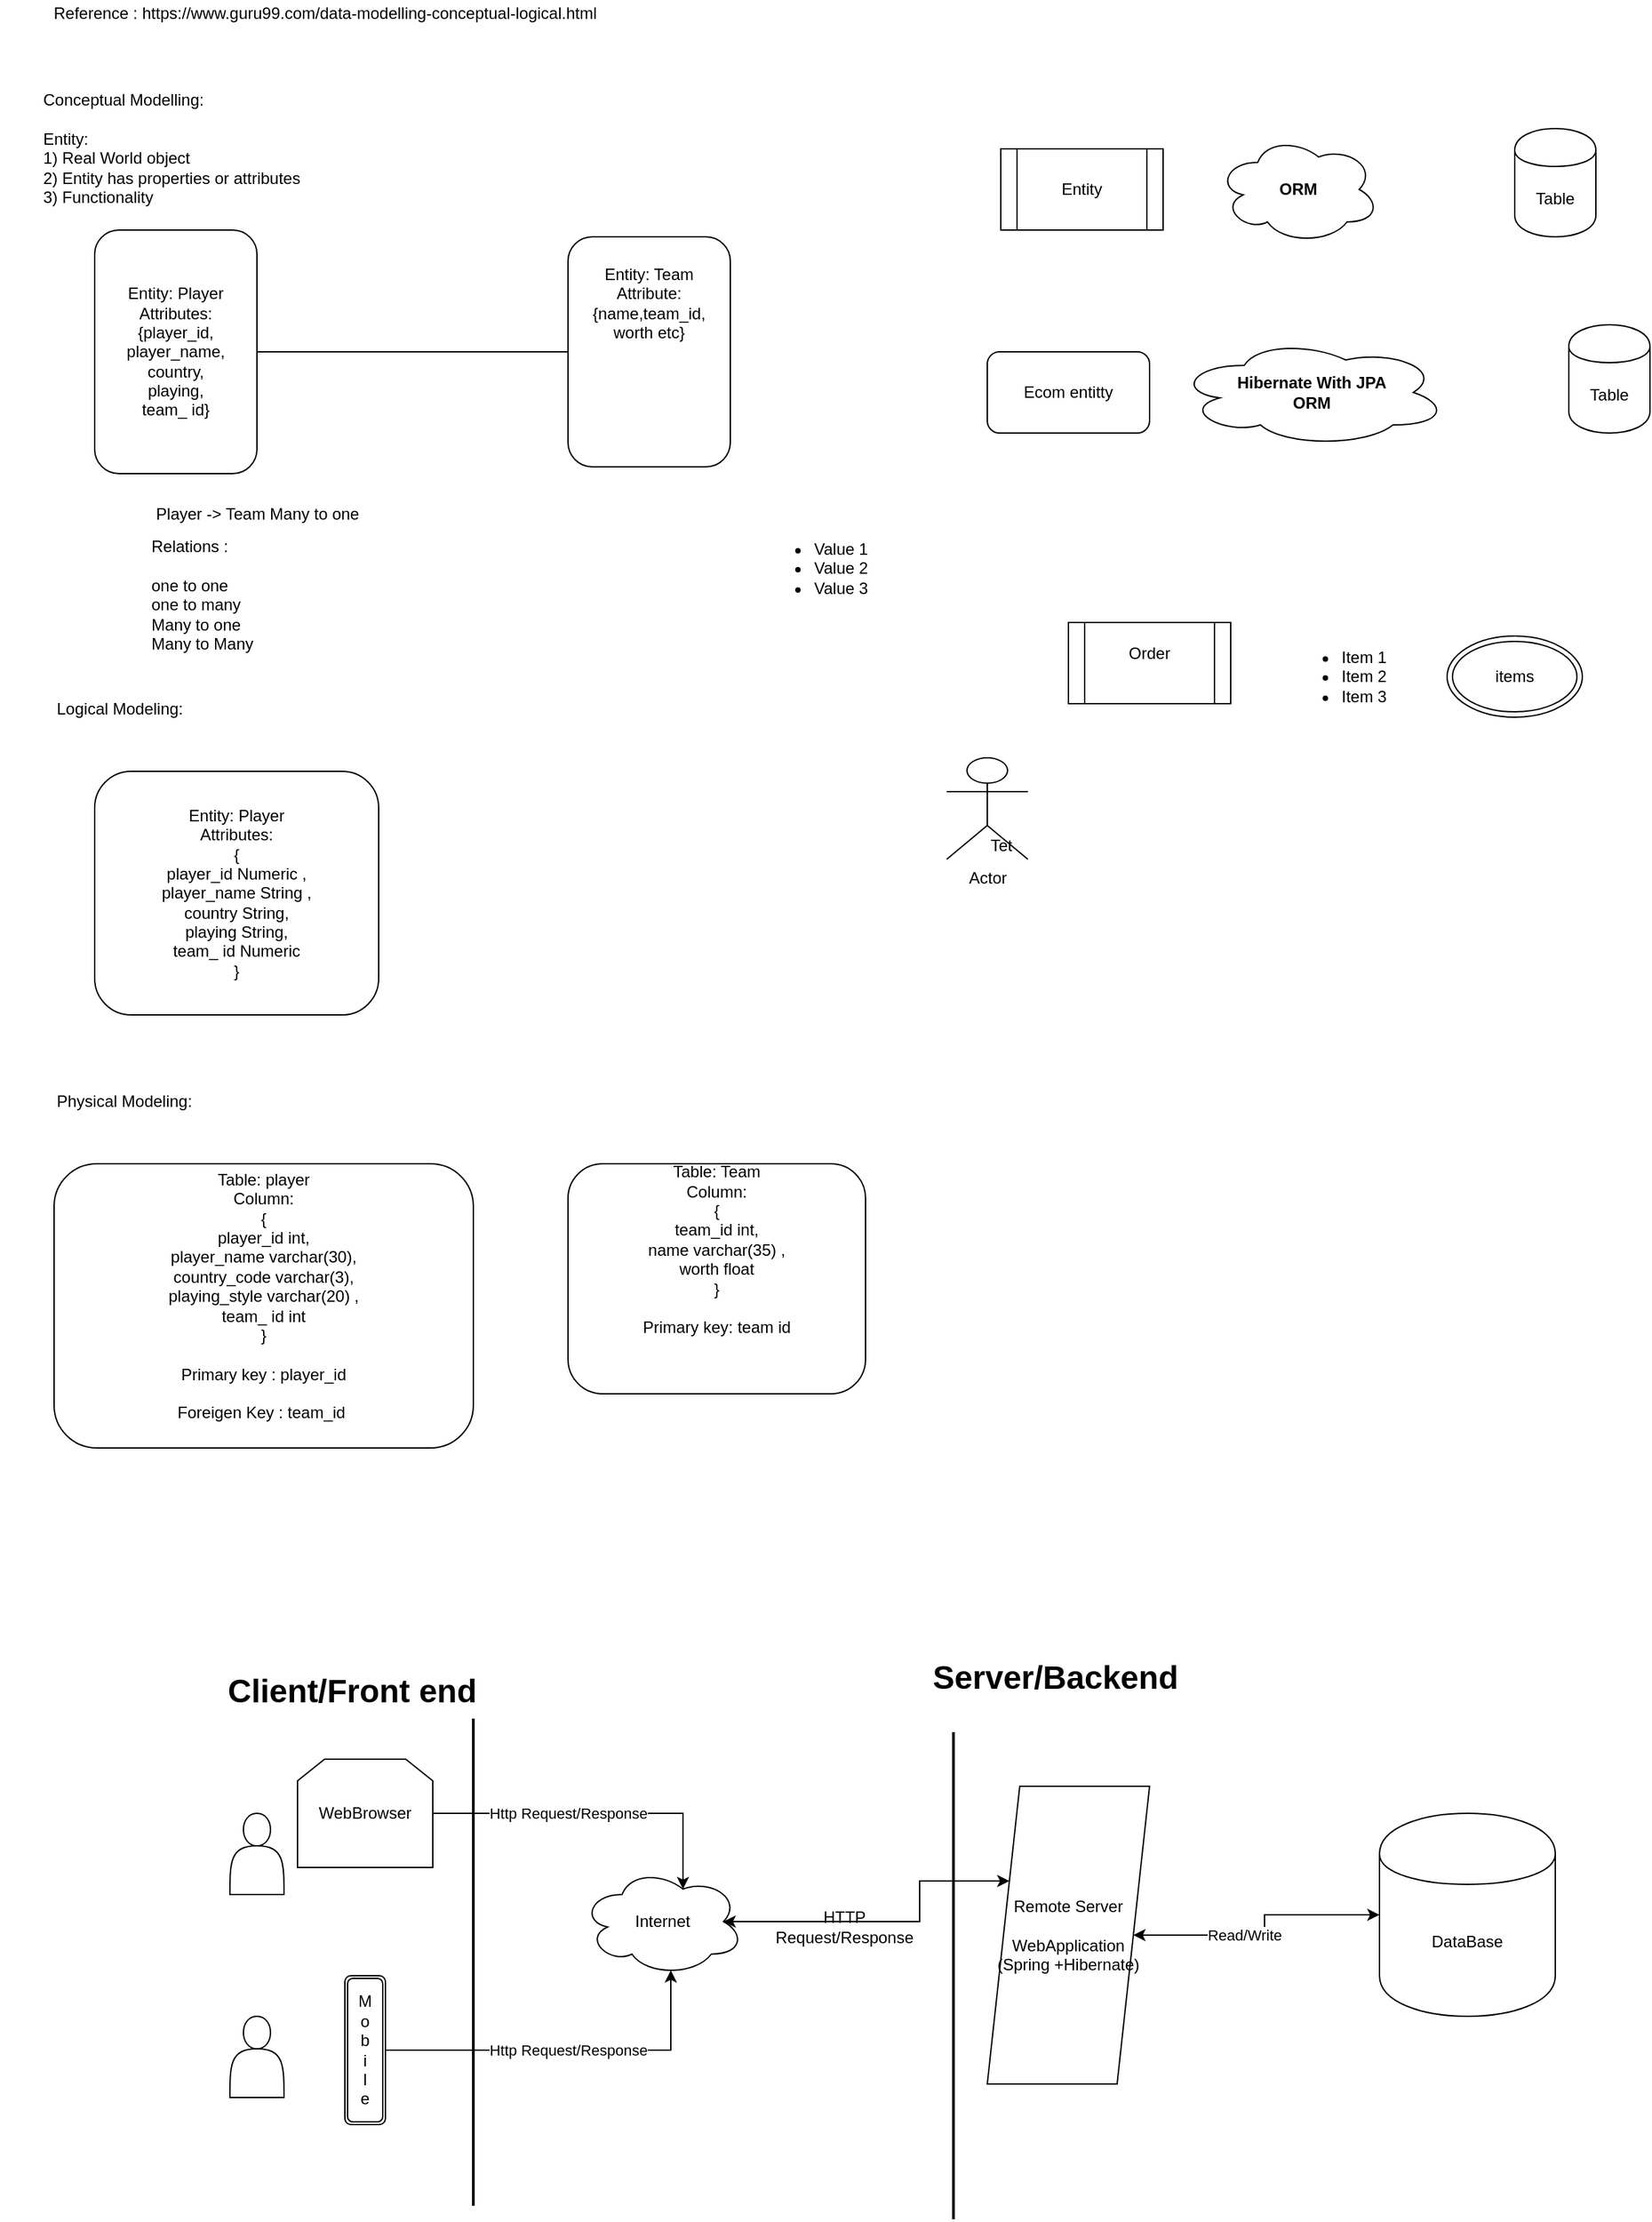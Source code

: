<mxfile version="13.2.6" type="github">
  <diagram id="zYJQ3mnLZKTOGdp3e5wG" name="Page-1">
    <mxGraphModel dx="1355" dy="776" grid="1" gridSize="10" guides="1" tooltips="1" connect="1" arrows="1" fold="1" page="1" pageScale="1" pageWidth="850" pageHeight="1100" math="0" shadow="0">
      <root>
        <mxCell id="0" />
        <mxCell id="1" parent="0" />
        <mxCell id="oPwiGLoJO0E7BP7tBKvd-5" style="edgeStyle=orthogonalEdgeStyle;rounded=0;orthogonalLoop=1;jettySize=auto;html=1;entryX=0;entryY=0.5;entryDx=0;entryDy=0;startArrow=none;startFill=0;strokeColor=#000000;endArrow=none;endFill=0;" parent="1" source="oPwiGLoJO0E7BP7tBKvd-1" target="oPwiGLoJO0E7BP7tBKvd-2" edge="1">
          <mxGeometry relative="1" as="geometry" />
        </mxCell>
        <mxCell id="oPwiGLoJO0E7BP7tBKvd-1" value="&lt;div&gt;Entity: Player&lt;/div&gt;&lt;div&gt;Attributes:&lt;/div&gt;&lt;div&gt;{player_id,&lt;/div&gt;&lt;div&gt;player_name,&lt;/div&gt;&lt;div&gt;country,&lt;/div&gt;&lt;div&gt;playing,&lt;/div&gt;&lt;div&gt;team_ id}&lt;br&gt; &lt;/div&gt;" style="rounded=1;whiteSpace=wrap;html=1;" parent="1" vertex="1">
          <mxGeometry x="150" y="180" width="120" height="180" as="geometry" />
        </mxCell>
        <mxCell id="oPwiGLoJO0E7BP7tBKvd-2" value="&lt;div&gt;Entity: Team&lt;/div&gt;&lt;div&gt;Attribute:&lt;/div&gt;&lt;div&gt;{name,team_id,&lt;/div&gt;&lt;div&gt;worth etc}&lt;br&gt;&lt;/div&gt;&lt;div&gt;&lt;br&gt;&lt;/div&gt;&lt;div&gt;&lt;br&gt;&lt;/div&gt;&lt;div&gt;&lt;br&gt;&lt;/div&gt;&lt;div&gt;&lt;br&gt;&lt;/div&gt;&lt;div&gt;&lt;br&gt;&lt;/div&gt;" style="rounded=1;whiteSpace=wrap;html=1;" parent="1" vertex="1">
          <mxGeometry x="500" y="185" width="120" height="170" as="geometry" />
        </mxCell>
        <mxCell id="oPwiGLoJO0E7BP7tBKvd-3" value="&lt;div&gt;Conceptual Modelling: &lt;br&gt;&lt;/div&gt;&lt;div&gt;&lt;br&gt;&lt;/div&gt;&lt;div&gt;Entity:&lt;/div&gt;&lt;div&gt;1) Real World object &lt;br&gt;&lt;/div&gt;&lt;div&gt;2) Entity has properties or attributes&lt;/div&gt;&lt;div&gt;3) Functionality&lt;br&gt;&lt;/div&gt;" style="text;html=1;strokeColor=none;fillColor=none;align=left;verticalAlign=top;whiteSpace=wrap;rounded=0;horizontal=1;" parent="1" vertex="1">
          <mxGeometry x="110" y="70" width="810" height="80" as="geometry" />
        </mxCell>
        <mxCell id="oPwiGLoJO0E7BP7tBKvd-7" value="&lt;div&gt;Relations :&lt;/div&gt;&lt;div&gt;&lt;br&gt;&lt;/div&gt;&lt;div&gt;one to one &lt;br&gt;&lt;/div&gt;&lt;div&gt;one to many&lt;/div&gt;&lt;div&gt;Many to one &lt;br&gt;&lt;/div&gt;&lt;div&gt;Many to Many&lt;br&gt;&lt;/div&gt;" style="text;html=1;strokeColor=none;fillColor=none;align=left;verticalAlign=top;whiteSpace=wrap;rounded=0;" parent="1" vertex="1">
          <mxGeometry x="190" y="400" width="400" height="100" as="geometry" />
        </mxCell>
        <mxCell id="oPwiGLoJO0E7BP7tBKvd-10" value="Player -&amp;gt; Team Many to one" style="text;html=1;align=center;verticalAlign=middle;resizable=0;points=[];autosize=1;" parent="1" vertex="1">
          <mxGeometry x="175" y="380" width="190" height="20" as="geometry" />
        </mxCell>
        <mxCell id="oPwiGLoJO0E7BP7tBKvd-12" value="&lt;div&gt;Logical Modeling: &lt;br&gt;&lt;/div&gt;&lt;div&gt;&amp;nbsp;&lt;/div&gt;&lt;div&gt;&lt;br&gt;&lt;/div&gt;&lt;div&gt;&lt;br&gt;&lt;/div&gt;" style="text;html=1;strokeColor=none;fillColor=none;align=left;verticalAlign=top;whiteSpace=wrap;rounded=0;horizontal=1;" parent="1" vertex="1">
          <mxGeometry x="120" y="520" width="810" height="80" as="geometry" />
        </mxCell>
        <mxCell id="oPwiGLoJO0E7BP7tBKvd-13" value="&lt;div&gt;Table: player&lt;/div&gt;&lt;div&gt;Column:&lt;/div&gt;&lt;div&gt;{&lt;/div&gt;&lt;div&gt;player_id int,&lt;/div&gt;&lt;div&gt;player_name varchar(30),&lt;/div&gt;&lt;div&gt;country_code varchar(3),&lt;/div&gt;&lt;div&gt;playing_style varchar(20) ,&lt;/div&gt;&lt;div&gt;team_ id int&lt;/div&gt;&lt;div&gt;}&lt;/div&gt;&lt;div&gt;&lt;br&gt;&lt;/div&gt;&lt;div&gt;Primary key : player_id&lt;/div&gt;&lt;div&gt;&lt;br&gt; &lt;/div&gt;&lt;div&gt;Foreigen Key : team_id&amp;nbsp; &lt;br&gt;&lt;/div&gt;&lt;div&gt;&lt;br&gt;&lt;/div&gt;" style="rounded=1;whiteSpace=wrap;html=1;" parent="1" vertex="1">
          <mxGeometry x="120" y="870" width="310" height="210" as="geometry" />
        </mxCell>
        <mxCell id="oPwiGLoJO0E7BP7tBKvd-14" value="&lt;div&gt;Physical Modeling: &lt;br&gt;&lt;/div&gt;&lt;div&gt;&amp;nbsp;&lt;/div&gt;&lt;div&gt;&lt;br&gt;&lt;/div&gt;&lt;div&gt;&lt;br&gt;&lt;/div&gt;" style="text;html=1;strokeColor=none;fillColor=none;align=left;verticalAlign=top;whiteSpace=wrap;rounded=0;horizontal=1;" parent="1" vertex="1">
          <mxGeometry x="120" y="810" width="810" height="30" as="geometry" />
        </mxCell>
        <mxCell id="oPwiGLoJO0E7BP7tBKvd-15" value="&lt;div&gt;Table: Team&lt;/div&gt;&lt;div&gt;Column:&lt;/div&gt;&lt;div&gt;{&lt;/div&gt;&lt;div&gt;team_id int,&lt;/div&gt;&lt;div&gt;name varchar(35) ,&lt;/div&gt;&lt;div&gt;worth float&lt;/div&gt;&lt;div&gt;}&lt;br&gt;&lt;/div&gt;&lt;div&gt;&lt;br&gt;&lt;/div&gt;&lt;div&gt;Primary key: team id &lt;br&gt;&lt;/div&gt;&lt;div&gt;&lt;br&gt;&lt;/div&gt;&lt;div&gt;&lt;br&gt;&lt;/div&gt;&lt;div&gt;&lt;br&gt;&lt;/div&gt;" style="rounded=1;whiteSpace=wrap;html=1;" parent="1" vertex="1">
          <mxGeometry x="500" y="870" width="220" height="170" as="geometry" />
        </mxCell>
        <mxCell id="oPwiGLoJO0E7BP7tBKvd-16" value="&lt;div&gt;Entity: Player&lt;/div&gt;&lt;div&gt;Attributes:&lt;/div&gt;&lt;div&gt;{&lt;/div&gt;&lt;div&gt;player_id Numeric ,&lt;/div&gt;&lt;div&gt;player_name String ,&lt;/div&gt;&lt;div&gt;country String,&lt;/div&gt;&lt;div&gt;playing String,&lt;/div&gt;&lt;div&gt;team_ id Numeric&lt;br&gt;&lt;/div&gt;&lt;div&gt;}&lt;br&gt; &lt;/div&gt;" style="rounded=1;whiteSpace=wrap;html=1;" parent="1" vertex="1">
          <mxGeometry x="150" y="580" width="210" height="180" as="geometry" />
        </mxCell>
        <mxCell id="oPwiGLoJO0E7BP7tBKvd-18" value="Reference : https://www.guru99.com/data-modelling-conceptual-logical.html" style="text;html=1;align=center;verticalAlign=middle;resizable=0;points=[];autosize=1;" parent="1" vertex="1">
          <mxGeometry x="80" y="10" width="480" height="20" as="geometry" />
        </mxCell>
        <mxCell id="VwaECWqNG28MX_c24Zzz-1" value="Entity" style="shape=process;whiteSpace=wrap;html=1;backgroundOutline=1;" vertex="1" parent="1">
          <mxGeometry x="820" y="120" width="120" height="60" as="geometry" />
        </mxCell>
        <mxCell id="VwaECWqNG28MX_c24Zzz-2" value="Table" style="shape=cylinder;whiteSpace=wrap;html=1;boundedLbl=1;backgroundOutline=1;" vertex="1" parent="1">
          <mxGeometry x="1200" y="105" width="60" height="80" as="geometry" />
        </mxCell>
        <mxCell id="VwaECWqNG28MX_c24Zzz-3" value="ORM" style="ellipse;shape=cloud;whiteSpace=wrap;html=1;fontStyle=1" vertex="1" parent="1">
          <mxGeometry x="980" y="110" width="120" height="80" as="geometry" />
        </mxCell>
        <mxCell id="VwaECWqNG28MX_c24Zzz-7" value="Ecom entitty" style="rounded=1;whiteSpace=wrap;html=1;" vertex="1" parent="1">
          <mxGeometry x="810" y="270" width="120" height="60" as="geometry" />
        </mxCell>
        <mxCell id="VwaECWqNG28MX_c24Zzz-8" value="Hibernate With JPA&lt;br&gt;&lt;div&gt;ORM&lt;/div&gt;" style="ellipse;shape=cloud;whiteSpace=wrap;html=1;fontStyle=1" vertex="1" parent="1">
          <mxGeometry x="950" y="260" width="200" height="80" as="geometry" />
        </mxCell>
        <mxCell id="VwaECWqNG28MX_c24Zzz-9" value="Table" style="shape=cylinder;whiteSpace=wrap;html=1;boundedLbl=1;backgroundOutline=1;" vertex="1" parent="1">
          <mxGeometry x="1240" y="250" width="60" height="80" as="geometry" />
        </mxCell>
        <mxCell id="VwaECWqNG28MX_c24Zzz-10" value="Actor" style="shape=umlActor;verticalLabelPosition=bottom;labelBackgroundColor=#ffffff;verticalAlign=top;html=1;outlineConnect=0;" vertex="1" parent="1">
          <mxGeometry x="780" y="570" width="60" height="75" as="geometry" />
        </mxCell>
        <mxCell id="VwaECWqNG28MX_c24Zzz-17" value="Tet" style="text;html=1;align=center;verticalAlign=middle;resizable=0;points=[];autosize=1;" vertex="1" parent="VwaECWqNG28MX_c24Zzz-10">
          <mxGeometry x="25" y="55" width="30" height="20" as="geometry" />
        </mxCell>
        <mxCell id="VwaECWqNG28MX_c24Zzz-11" value="&lt;div&gt;Order&lt;/div&gt;&lt;div&gt;&lt;br&gt;&lt;/div&gt;" style="shape=process;whiteSpace=wrap;html=1;backgroundOutline=1;" vertex="1" parent="1">
          <mxGeometry x="870" y="470" width="120" height="60" as="geometry" />
        </mxCell>
        <mxCell id="VwaECWqNG28MX_c24Zzz-12" value="&lt;ul&gt;&lt;li&gt;Value 1&lt;/li&gt;&lt;li&gt;Value 2&lt;/li&gt;&lt;li&gt;Value 3&lt;/li&gt;&lt;/ul&gt;" style="text;strokeColor=none;fillColor=none;html=1;whiteSpace=wrap;verticalAlign=middle;overflow=hidden;" vertex="1" parent="1">
          <mxGeometry x="640" y="390" width="100" height="80" as="geometry" />
        </mxCell>
        <mxCell id="VwaECWqNG28MX_c24Zzz-13" value="&lt;ul&gt;&lt;li&gt;Item 1&lt;/li&gt;&lt;li&gt;Item 2&lt;/li&gt;&lt;li&gt;Item 3&lt;/li&gt;&lt;/ul&gt;" style="text;strokeColor=none;fillColor=none;html=1;whiteSpace=wrap;verticalAlign=middle;overflow=hidden;" vertex="1" parent="1">
          <mxGeometry x="1030" y="470" width="100" height="80" as="geometry" />
        </mxCell>
        <mxCell id="VwaECWqNG28MX_c24Zzz-14" value="items" style="ellipse;shape=doubleEllipse;whiteSpace=wrap;html=1;" vertex="1" parent="1">
          <mxGeometry x="1150" y="480" width="100" height="60" as="geometry" />
        </mxCell>
        <mxCell id="VwaECWqNG28MX_c24Zzz-18" value="" style="shape=actor;whiteSpace=wrap;html=1;" vertex="1" parent="1">
          <mxGeometry x="250" y="1350" width="40" height="60" as="geometry" />
        </mxCell>
        <mxCell id="VwaECWqNG28MX_c24Zzz-37" style="edgeStyle=orthogonalEdgeStyle;rounded=0;orthogonalLoop=1;jettySize=auto;html=1;entryX=0;entryY=0.25;entryDx=0;entryDy=0;exitX=0.875;exitY=0.5;exitDx=0;exitDy=0;exitPerimeter=0;startArrow=classic;startFill=1;" edge="1" parent="1" source="VwaECWqNG28MX_c24Zzz-19" target="VwaECWqNG28MX_c24Zzz-36">
          <mxGeometry relative="1" as="geometry">
            <Array as="points">
              <mxPoint x="760" y="1430" />
              <mxPoint x="760" y="1400" />
            </Array>
          </mxGeometry>
        </mxCell>
        <mxCell id="VwaECWqNG28MX_c24Zzz-19" value="Internet" style="ellipse;shape=cloud;whiteSpace=wrap;html=1;" vertex="1" parent="1">
          <mxGeometry x="510" y="1390" width="120" height="80" as="geometry" />
        </mxCell>
        <mxCell id="VwaECWqNG28MX_c24Zzz-26" style="edgeStyle=orthogonalEdgeStyle;rounded=0;orthogonalLoop=1;jettySize=auto;html=1;entryX=0.625;entryY=0.2;entryDx=0;entryDy=0;entryPerimeter=0;" edge="1" parent="1" source="VwaECWqNG28MX_c24Zzz-20" target="VwaECWqNG28MX_c24Zzz-19">
          <mxGeometry relative="1" as="geometry">
            <Array as="points">
              <mxPoint x="585" y="1350" />
            </Array>
          </mxGeometry>
        </mxCell>
        <mxCell id="VwaECWqNG28MX_c24Zzz-28" value="Http Request/Response" style="edgeLabel;html=1;align=center;verticalAlign=middle;resizable=0;points=[];" vertex="1" connectable="0" parent="VwaECWqNG28MX_c24Zzz-26">
          <mxGeometry x="-0.145" y="3" relative="1" as="geometry">
            <mxPoint x="-3" y="3" as="offset" />
          </mxGeometry>
        </mxCell>
        <mxCell id="VwaECWqNG28MX_c24Zzz-20" value="WebBrowser" style="shape=loopLimit;whiteSpace=wrap;html=1;" vertex="1" parent="1">
          <mxGeometry x="300" y="1310" width="100" height="80" as="geometry" />
        </mxCell>
        <mxCell id="VwaECWqNG28MX_c24Zzz-21" value="" style="shape=actor;whiteSpace=wrap;html=1;" vertex="1" parent="1">
          <mxGeometry x="250" y="1500" width="40" height="60" as="geometry" />
        </mxCell>
        <mxCell id="VwaECWqNG28MX_c24Zzz-27" style="edgeStyle=orthogonalEdgeStyle;rounded=0;orthogonalLoop=1;jettySize=auto;html=1;entryX=0.55;entryY=0.95;entryDx=0;entryDy=0;entryPerimeter=0;" edge="1" parent="1" source="VwaECWqNG28MX_c24Zzz-22" target="VwaECWqNG28MX_c24Zzz-19">
          <mxGeometry relative="1" as="geometry">
            <Array as="points">
              <mxPoint x="576" y="1525" />
            </Array>
          </mxGeometry>
        </mxCell>
        <mxCell id="VwaECWqNG28MX_c24Zzz-30" value="Http Request/Response" style="edgeLabel;html=1;align=center;verticalAlign=middle;resizable=0;points=[];" vertex="1" connectable="0" parent="VwaECWqNG28MX_c24Zzz-27">
          <mxGeometry x="-0.096" y="-2" relative="1" as="geometry">
            <mxPoint x="13" y="-2" as="offset" />
          </mxGeometry>
        </mxCell>
        <mxCell id="VwaECWqNG28MX_c24Zzz-22" value="&lt;div&gt;M&lt;/div&gt;&lt;div&gt;o&lt;/div&gt;&lt;div&gt;b&lt;/div&gt;&lt;div&gt;i&lt;/div&gt;&lt;div&gt;l&lt;/div&gt;&lt;div&gt;e&lt;/div&gt;" style="shape=ext;double=1;rounded=1;whiteSpace=wrap;html=1;" vertex="1" parent="1">
          <mxGeometry x="335" y="1470" width="30" height="110" as="geometry" />
        </mxCell>
        <mxCell id="VwaECWqNG28MX_c24Zzz-23" value="" style="line;strokeWidth=2;direction=south;html=1;" vertex="1" parent="1">
          <mxGeometry x="425" y="1280" width="10" height="360" as="geometry" />
        </mxCell>
        <mxCell id="VwaECWqNG28MX_c24Zzz-24" value="Client/Front end" style="text;strokeColor=none;fillColor=none;html=1;fontSize=24;fontStyle=1;verticalAlign=middle;align=center;" vertex="1" parent="1">
          <mxGeometry x="290" y="1240" width="100" height="40" as="geometry" />
        </mxCell>
        <mxCell id="VwaECWqNG28MX_c24Zzz-25" value="" style="line;strokeWidth=2;direction=south;html=1;" vertex="1" parent="1">
          <mxGeometry x="780" y="1290" width="10" height="360" as="geometry" />
        </mxCell>
        <mxCell id="VwaECWqNG28MX_c24Zzz-33" value="Server/Backend" style="text;strokeColor=none;fillColor=none;html=1;fontSize=24;fontStyle=1;verticalAlign=middle;align=center;" vertex="1" parent="1">
          <mxGeometry x="810" y="1230" width="100" height="40" as="geometry" />
        </mxCell>
        <mxCell id="VwaECWqNG28MX_c24Zzz-39" style="edgeStyle=orthogonalEdgeStyle;rounded=0;orthogonalLoop=1;jettySize=auto;html=1;entryX=0;entryY=0.5;entryDx=0;entryDy=0;startArrow=classic;startFill=1;" edge="1" parent="1" source="VwaECWqNG28MX_c24Zzz-36" target="VwaECWqNG28MX_c24Zzz-38">
          <mxGeometry relative="1" as="geometry" />
        </mxCell>
        <mxCell id="VwaECWqNG28MX_c24Zzz-40" value="Read/Write" style="edgeLabel;html=1;align=center;verticalAlign=middle;resizable=0;points=[];" vertex="1" connectable="0" parent="VwaECWqNG28MX_c24Zzz-39">
          <mxGeometry x="-0.025" y="-5" relative="1" as="geometry">
            <mxPoint x="-14" y="-5" as="offset" />
          </mxGeometry>
        </mxCell>
        <mxCell id="VwaECWqNG28MX_c24Zzz-36" value="&lt;div&gt;Remote Server&lt;/div&gt;&lt;div&gt;&lt;br&gt;&lt;/div&gt;&lt;div&gt;WebApplication&lt;/div&gt;&lt;div&gt;(Spring +Hibernate)&lt;br&gt;&lt;/div&gt;" style="shape=parallelogram;perimeter=parallelogramPerimeter;whiteSpace=wrap;html=1;" vertex="1" parent="1">
          <mxGeometry x="810" y="1330" width="120" height="220" as="geometry" />
        </mxCell>
        <mxCell id="VwaECWqNG28MX_c24Zzz-38" value="DataBase" style="shape=cylinder;whiteSpace=wrap;html=1;boundedLbl=1;backgroundOutline=1;" vertex="1" parent="1">
          <mxGeometry x="1100" y="1350" width="130" height="150" as="geometry" />
        </mxCell>
        <mxCell id="VwaECWqNG28MX_c24Zzz-41" value="&lt;div&gt;HTTP&lt;/div&gt;&lt;div&gt;Request/Response&lt;/div&gt;" style="text;html=1;align=center;verticalAlign=middle;resizable=0;points=[];autosize=1;" vertex="1" parent="1">
          <mxGeometry x="639" y="1419" width="130" height="30" as="geometry" />
        </mxCell>
      </root>
    </mxGraphModel>
  </diagram>
</mxfile>
